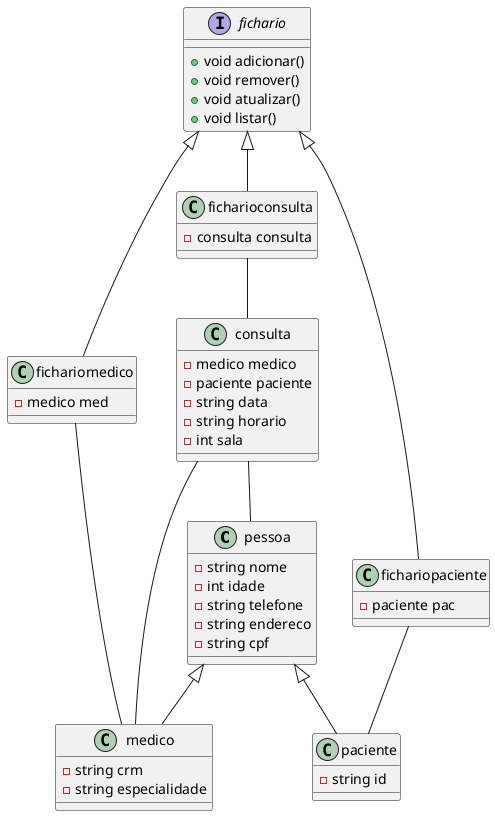 @startuml

class pessoa{

    -string nome
    -int idade
    -string telefone
    -string endereco
    -string cpf 


}
class medico extends pessoa {
        -string crm
        -string especialidade
}
class paciente extends pessoa{
    -string id
    
}
class consulta {
    -medico medico
    -paciente paciente
    -string data
    -string horario
    -int sala
}
interface fichario{
    +void adicionar()
    +void remover()
    +void atualizar()
    +void listar()
}
class fichariomedico extends fichario{
    -medico med
}
class fichariopaciente extends fichario{
    -paciente pac
}
class ficharioconsulta extends fichario{
    -consulta consulta
}
consulta -- pessoa
consulta -- medico
fichariomedico -- medico
ficharioconsulta -- consulta
fichariopaciente -- paciente
@enduml